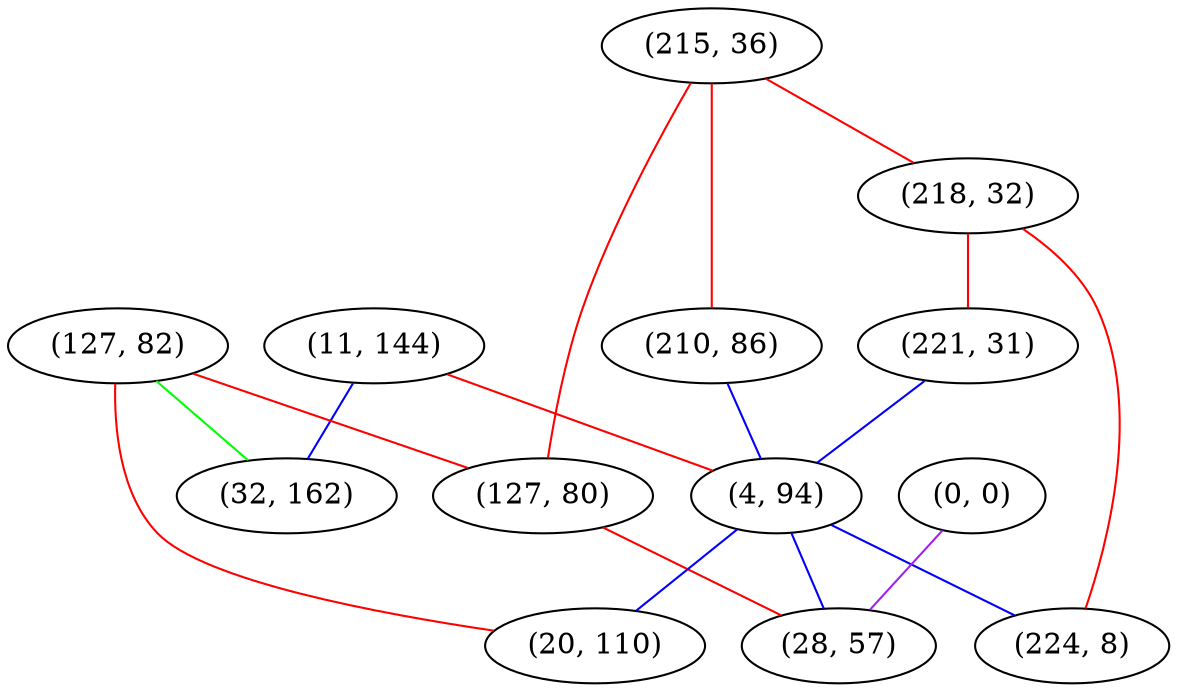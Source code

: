 graph "" {
"(11, 144)";
"(215, 36)";
"(210, 86)";
"(127, 82)";
"(218, 32)";
"(221, 31)";
"(127, 80)";
"(4, 94)";
"(20, 110)";
"(0, 0)";
"(224, 8)";
"(28, 57)";
"(32, 162)";
"(11, 144)" -- "(4, 94)"  [color=red, key=0, weight=1];
"(11, 144)" -- "(32, 162)"  [color=blue, key=0, weight=3];
"(215, 36)" -- "(218, 32)"  [color=red, key=0, weight=1];
"(215, 36)" -- "(210, 86)"  [color=red, key=0, weight=1];
"(215, 36)" -- "(127, 80)"  [color=red, key=0, weight=1];
"(210, 86)" -- "(4, 94)"  [color=blue, key=0, weight=3];
"(127, 82)" -- "(127, 80)"  [color=red, key=0, weight=1];
"(127, 82)" -- "(20, 110)"  [color=red, key=0, weight=1];
"(127, 82)" -- "(32, 162)"  [color=green, key=0, weight=2];
"(218, 32)" -- "(221, 31)"  [color=red, key=0, weight=1];
"(218, 32)" -- "(224, 8)"  [color=red, key=0, weight=1];
"(221, 31)" -- "(4, 94)"  [color=blue, key=0, weight=3];
"(127, 80)" -- "(28, 57)"  [color=red, key=0, weight=1];
"(4, 94)" -- "(224, 8)"  [color=blue, key=0, weight=3];
"(4, 94)" -- "(28, 57)"  [color=blue, key=0, weight=3];
"(4, 94)" -- "(20, 110)"  [color=blue, key=0, weight=3];
"(0, 0)" -- "(28, 57)"  [color=purple, key=0, weight=4];
}
